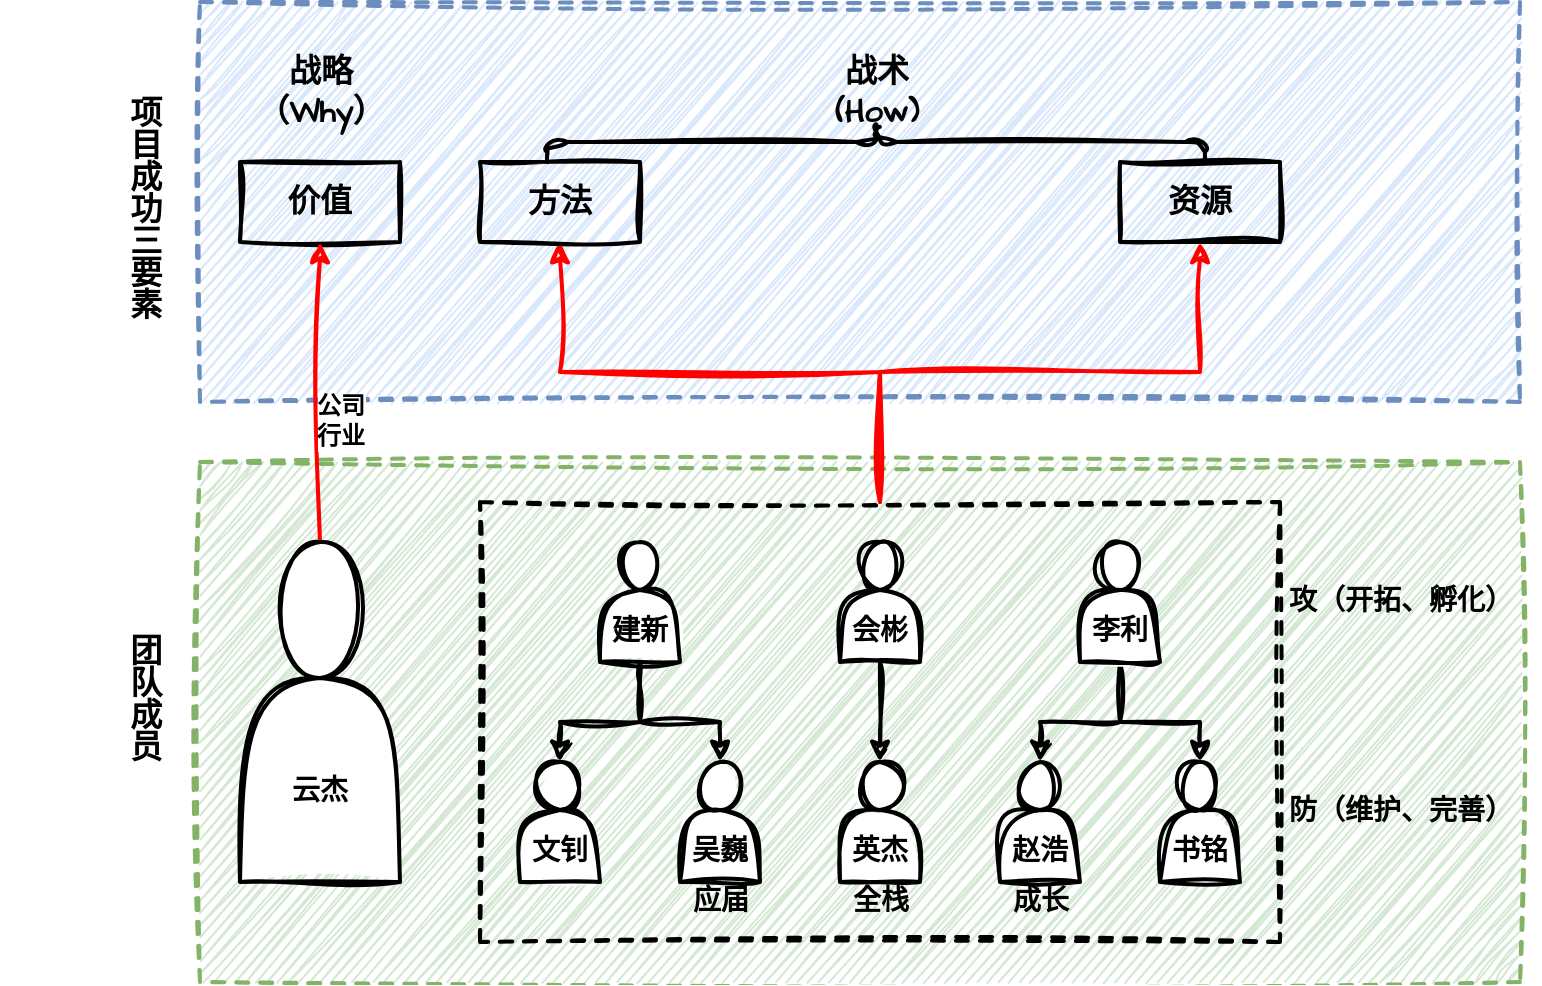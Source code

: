 <mxfile version="26.0.16">
  <diagram name="第 1 页" id="M9J6lt4R4nmGB0rUq02U">
    <mxGraphModel dx="2074" dy="1121" grid="1" gridSize="10" guides="1" tooltips="1" connect="1" arrows="1" fold="1" page="1" pageScale="1" pageWidth="827" pageHeight="1169" math="0" shadow="0">
      <root>
        <mxCell id="0" />
        <mxCell id="1" parent="0" />
        <mxCell id="r2kpWZ2bmqGQy7hEbJZy-4" value="" style="rounded=0;whiteSpace=wrap;html=1;sketch=1;hachureGap=4;jiggle=2;curveFitting=1;fontFamily=Architects Daughter;fontSource=https%3A%2F%2Ffonts.googleapis.com%2Fcss%3Ffamily%3DArchitects%2BDaughter;fillColor=#dae8fc;strokeWidth=2;dashed=1;strokeColor=#6c8ebf;" vertex="1" parent="1">
          <mxGeometry x="460" y="120" width="660" height="200" as="geometry" />
        </mxCell>
        <mxCell id="r2kpWZ2bmqGQy7hEbJZy-56" value="" style="rounded=0;whiteSpace=wrap;html=1;sketch=1;hachureGap=4;jiggle=2;curveFitting=1;fontFamily=Architects Daughter;fontSource=https%3A%2F%2Ffonts.googleapis.com%2Fcss%3Ffamily%3DArchitects%2BDaughter;fillColor=#d5e8d4;dashed=1;strokeWidth=2;strokeColor=#82b366;" vertex="1" parent="1">
          <mxGeometry x="460" y="350" width="660" height="260" as="geometry" />
        </mxCell>
        <mxCell id="r2kpWZ2bmqGQy7hEbJZy-60" style="edgeStyle=orthogonalEdgeStyle;rounded=0;sketch=1;hachureGap=4;jiggle=2;curveFitting=1;orthogonalLoop=1;jettySize=auto;html=1;exitX=0.5;exitY=0;exitDx=0;exitDy=0;entryX=0.5;entryY=1;entryDx=0;entryDy=0;fontFamily=Architects Daughter;fontSource=https%3A%2F%2Ffonts.googleapis.com%2Fcss%3Ffamily%3DArchitects%2BDaughter;strokeWidth=2;strokeColor=#FF0000;" edge="1" parent="1" source="r2kpWZ2bmqGQy7hEbJZy-50" target="r2kpWZ2bmqGQy7hEbJZy-2">
          <mxGeometry relative="1" as="geometry" />
        </mxCell>
        <mxCell id="r2kpWZ2bmqGQy7hEbJZy-61" style="edgeStyle=orthogonalEdgeStyle;rounded=0;sketch=1;hachureGap=4;jiggle=2;curveFitting=1;orthogonalLoop=1;jettySize=auto;html=1;exitX=0.5;exitY=0;exitDx=0;exitDy=0;entryX=0.5;entryY=1;entryDx=0;entryDy=0;fontFamily=Architects Daughter;fontSource=https%3A%2F%2Ffonts.googleapis.com%2Fcss%3Ffamily%3DArchitects%2BDaughter;strokeWidth=2;strokeColor=#FF0000;" edge="1" parent="1" source="r2kpWZ2bmqGQy7hEbJZy-50" target="r2kpWZ2bmqGQy7hEbJZy-3">
          <mxGeometry relative="1" as="geometry" />
        </mxCell>
        <mxCell id="r2kpWZ2bmqGQy7hEbJZy-50" value="" style="rounded=0;whiteSpace=wrap;html=1;sketch=1;hachureGap=4;jiggle=2;curveFitting=1;fontFamily=Architects Daughter;fontSource=https%3A%2F%2Ffonts.googleapis.com%2Fcss%3Ffamily%3DArchitects%2BDaughter;fillColor=none;dashed=1;strokeWidth=2;" vertex="1" parent="1">
          <mxGeometry x="600" y="370" width="400" height="220" as="geometry" />
        </mxCell>
        <mxCell id="r2kpWZ2bmqGQy7hEbJZy-1" value="&lt;b&gt;&lt;font style=&quot;font-size: 16px;&quot;&gt;价值&lt;/font&gt;&lt;/b&gt;" style="rounded=0;whiteSpace=wrap;html=1;sketch=1;hachureGap=4;jiggle=2;curveFitting=1;fontFamily=Architects Daughter;fontSource=https%3A%2F%2Ffonts.googleapis.com%2Fcss%3Ffamily%3DArchitects%2BDaughter;fillColor=none;strokeWidth=2;" vertex="1" parent="1">
          <mxGeometry x="480" y="200" width="80" height="40" as="geometry" />
        </mxCell>
        <mxCell id="r2kpWZ2bmqGQy7hEbJZy-2" value="&lt;span style=&quot;font-size: 16px;&quot;&gt;&lt;b&gt;方法&lt;/b&gt;&lt;/span&gt;" style="rounded=0;whiteSpace=wrap;html=1;sketch=1;hachureGap=4;jiggle=2;curveFitting=1;fontFamily=Architects Daughter;fontSource=https%3A%2F%2Ffonts.googleapis.com%2Fcss%3Ffamily%3DArchitects%2BDaughter;fillColor=none;strokeWidth=2;" vertex="1" parent="1">
          <mxGeometry x="600" y="200" width="80" height="40" as="geometry" />
        </mxCell>
        <mxCell id="r2kpWZ2bmqGQy7hEbJZy-3" value="&lt;span style=&quot;font-size: 16px;&quot;&gt;&lt;b&gt;资源&lt;/b&gt;&lt;/span&gt;" style="rounded=0;whiteSpace=wrap;html=1;sketch=1;hachureGap=4;jiggle=2;curveFitting=1;fontFamily=Architects Daughter;fontSource=https%3A%2F%2Ffonts.googleapis.com%2Fcss%3Ffamily%3DArchitects%2BDaughter;fillColor=none;strokeWidth=2;" vertex="1" parent="1">
          <mxGeometry x="920" y="200" width="80" height="40" as="geometry" />
        </mxCell>
        <mxCell id="r2kpWZ2bmqGQy7hEbJZy-5" value="" style="shape=curlyBracket;whiteSpace=wrap;html=1;rounded=1;labelPosition=left;verticalLabelPosition=middle;align=right;verticalAlign=middle;sketch=1;hachureGap=4;jiggle=2;curveFitting=1;fontFamily=Architects Daughter;fontSource=https%3A%2F%2Ffonts.googleapis.com%2Fcss%3Ffamily%3DArchitects%2BDaughter;strokeWidth=2;rotation=90;" vertex="1" parent="1">
          <mxGeometry x="788.13" y="25.63" width="20" height="328.75" as="geometry" />
        </mxCell>
        <mxCell id="r2kpWZ2bmqGQy7hEbJZy-6" value="&lt;b&gt;&lt;font style=&quot;font-size: 16px;&quot;&gt;战术&lt;/font&gt;&lt;/b&gt;&lt;div&gt;&lt;b&gt;&lt;font style=&quot;font-size: 16px;&quot;&gt;(How)&lt;/font&gt;&lt;/b&gt;&lt;/div&gt;" style="text;html=1;align=center;verticalAlign=middle;resizable=0;points=[];autosize=1;strokeColor=none;fillColor=none;fontFamily=Architects Daughter;fontSource=https%3A%2F%2Ffonts.googleapis.com%2Fcss%3Ffamily%3DArchitects%2BDaughter;" vertex="1" parent="1">
          <mxGeometry x="763.13" y="140" width="70" height="50" as="geometry" />
        </mxCell>
        <mxCell id="r2kpWZ2bmqGQy7hEbJZy-7" value="&lt;b&gt;&lt;font style=&quot;font-size: 16px;&quot;&gt;战略&lt;/font&gt;&lt;/b&gt;&lt;div&gt;&lt;b&gt;&lt;font style=&quot;font-size: 16px;&quot;&gt;（Why）&lt;/font&gt;&lt;/b&gt;&lt;/div&gt;" style="text;html=1;align=center;verticalAlign=middle;resizable=0;points=[];autosize=1;strokeColor=none;fillColor=none;fontFamily=Architects Daughter;fontSource=https%3A%2F%2Ffonts.googleapis.com%2Fcss%3Ffamily%3DArchitects%2BDaughter;" vertex="1" parent="1">
          <mxGeometry x="475" y="140" width="90" height="50" as="geometry" />
        </mxCell>
        <mxCell id="r2kpWZ2bmqGQy7hEbJZy-8" value="&lt;font style=&quot;font-size: 16px;&quot;&gt;&lt;b&gt;项目成功三要素&lt;/b&gt;&lt;/font&gt;" style="text;html=1;align=center;verticalAlign=middle;resizable=0;points=[];autosize=1;strokeColor=none;fillColor=none;fontFamily=Architects Daughter;fontSource=https%3A%2F%2Ffonts.googleapis.com%2Fcss%3Ffamily%3DArchitects%2BDaughter;textDirection=vertical-lr;" vertex="1" parent="1">
          <mxGeometry x="360" y="220" width="140" height="30" as="geometry" />
        </mxCell>
        <mxCell id="r2kpWZ2bmqGQy7hEbJZy-39" style="edgeStyle=orthogonalEdgeStyle;rounded=0;sketch=1;hachureGap=4;jiggle=2;curveFitting=1;orthogonalLoop=1;jettySize=auto;html=1;exitX=0.5;exitY=1;exitDx=0;exitDy=0;entryX=0.5;entryY=0;entryDx=0;entryDy=0;fontFamily=Architects Daughter;fontSource=https%3A%2F%2Ffonts.googleapis.com%2Fcss%3Ffamily%3DArchitects%2BDaughter;strokeWidth=2;" edge="1" parent="1" source="r2kpWZ2bmqGQy7hEbJZy-36" target="r2kpWZ2bmqGQy7hEbJZy-37">
          <mxGeometry relative="1" as="geometry">
            <Array as="points">
              <mxPoint x="680" y="480" />
              <mxPoint x="640" y="480" />
            </Array>
          </mxGeometry>
        </mxCell>
        <mxCell id="r2kpWZ2bmqGQy7hEbJZy-40" style="edgeStyle=orthogonalEdgeStyle;rounded=0;sketch=1;hachureGap=4;jiggle=2;curveFitting=1;orthogonalLoop=1;jettySize=auto;html=1;exitX=0.5;exitY=1;exitDx=0;exitDy=0;entryX=0.5;entryY=0;entryDx=0;entryDy=0;fontFamily=Architects Daughter;fontSource=https%3A%2F%2Ffonts.googleapis.com%2Fcss%3Ffamily%3DArchitects%2BDaughter;strokeWidth=2;" edge="1" parent="1" source="r2kpWZ2bmqGQy7hEbJZy-36" target="r2kpWZ2bmqGQy7hEbJZy-38">
          <mxGeometry relative="1" as="geometry">
            <Array as="points">
              <mxPoint x="680" y="480" />
              <mxPoint x="720" y="480" />
            </Array>
          </mxGeometry>
        </mxCell>
        <mxCell id="r2kpWZ2bmqGQy7hEbJZy-36" value="&lt;div&gt;&lt;br&gt;&lt;/div&gt;&lt;div&gt;&lt;br&gt;&lt;/div&gt;&lt;b&gt;&lt;font style=&quot;font-size: 14px;&quot;&gt;建新&lt;/font&gt;&lt;/b&gt;" style="shape=actor;whiteSpace=wrap;html=1;sketch=1;hachureGap=4;jiggle=2;curveFitting=1;fontFamily=Architects Daughter;fontSource=https%3A%2F%2Ffonts.googleapis.com%2Fcss%3Ffamily%3DArchitects%2BDaughter;strokeWidth=2;" vertex="1" parent="1">
          <mxGeometry x="660" y="390" width="40" height="60" as="geometry" />
        </mxCell>
        <mxCell id="r2kpWZ2bmqGQy7hEbJZy-37" value="&lt;div&gt;&lt;br&gt;&lt;/div&gt;&lt;div&gt;&lt;br&gt;&lt;/div&gt;&lt;b&gt;&lt;font style=&quot;font-size: 14px;&quot;&gt;文钊&lt;/font&gt;&lt;/b&gt;" style="shape=actor;whiteSpace=wrap;html=1;sketch=1;hachureGap=4;jiggle=2;curveFitting=1;fontFamily=Architects Daughter;fontSource=https%3A%2F%2Ffonts.googleapis.com%2Fcss%3Ffamily%3DArchitects%2BDaughter;strokeWidth=2;" vertex="1" parent="1">
          <mxGeometry x="620" y="500" width="40" height="60" as="geometry" />
        </mxCell>
        <mxCell id="r2kpWZ2bmqGQy7hEbJZy-38" value="&lt;div&gt;&lt;br&gt;&lt;/div&gt;&lt;div&gt;&lt;br&gt;&lt;/div&gt;&lt;b&gt;&lt;font style=&quot;font-size: 14px;&quot;&gt;吴巍&lt;/font&gt;&lt;/b&gt;" style="shape=actor;whiteSpace=wrap;html=1;sketch=1;hachureGap=4;jiggle=2;curveFitting=1;fontFamily=Architects Daughter;fontSource=https%3A%2F%2Ffonts.googleapis.com%2Fcss%3Ffamily%3DArchitects%2BDaughter;strokeWidth=2;" vertex="1" parent="1">
          <mxGeometry x="700" y="500" width="40" height="60" as="geometry" />
        </mxCell>
        <mxCell id="r2kpWZ2bmqGQy7hEbJZy-43" style="edgeStyle=orthogonalEdgeStyle;rounded=0;sketch=1;hachureGap=4;jiggle=2;curveFitting=1;orthogonalLoop=1;jettySize=auto;html=1;exitX=0.5;exitY=1;exitDx=0;exitDy=0;entryX=0.5;entryY=0;entryDx=0;entryDy=0;fontFamily=Architects Daughter;fontSource=https%3A%2F%2Ffonts.googleapis.com%2Fcss%3Ffamily%3DArchitects%2BDaughter;strokeWidth=2;" edge="1" parent="1" source="r2kpWZ2bmqGQy7hEbJZy-41" target="r2kpWZ2bmqGQy7hEbJZy-42">
          <mxGeometry relative="1" as="geometry" />
        </mxCell>
        <mxCell id="r2kpWZ2bmqGQy7hEbJZy-41" value="&lt;div&gt;&lt;br&gt;&lt;/div&gt;&lt;div&gt;&lt;br&gt;&lt;/div&gt;&lt;b&gt;&lt;font style=&quot;font-size: 14px;&quot;&gt;会彬&lt;/font&gt;&lt;/b&gt;" style="shape=actor;whiteSpace=wrap;html=1;sketch=1;hachureGap=4;jiggle=2;curveFitting=1;fontFamily=Architects Daughter;fontSource=https%3A%2F%2Ffonts.googleapis.com%2Fcss%3Ffamily%3DArchitects%2BDaughter;strokeWidth=2;" vertex="1" parent="1">
          <mxGeometry x="780" y="390" width="40" height="60" as="geometry" />
        </mxCell>
        <mxCell id="r2kpWZ2bmqGQy7hEbJZy-42" value="&lt;div&gt;&lt;br&gt;&lt;/div&gt;&lt;div&gt;&lt;br&gt;&lt;/div&gt;&lt;b&gt;&lt;font style=&quot;font-size: 14px;&quot;&gt;英杰&lt;/font&gt;&lt;/b&gt;" style="shape=actor;whiteSpace=wrap;html=1;sketch=1;hachureGap=4;jiggle=2;curveFitting=1;fontFamily=Architects Daughter;fontSource=https%3A%2F%2Ffonts.googleapis.com%2Fcss%3Ffamily%3DArchitects%2BDaughter;strokeWidth=2;" vertex="1" parent="1">
          <mxGeometry x="780" y="500" width="40" height="60" as="geometry" />
        </mxCell>
        <mxCell id="r2kpWZ2bmqGQy7hEbJZy-44" style="edgeStyle=orthogonalEdgeStyle;rounded=0;sketch=1;hachureGap=4;jiggle=2;curveFitting=1;orthogonalLoop=1;jettySize=auto;html=1;exitX=0.5;exitY=1;exitDx=0;exitDy=0;entryX=0.5;entryY=0;entryDx=0;entryDy=0;fontFamily=Architects Daughter;fontSource=https%3A%2F%2Ffonts.googleapis.com%2Fcss%3Ffamily%3DArchitects%2BDaughter;strokeWidth=2;" edge="1" parent="1" source="r2kpWZ2bmqGQy7hEbJZy-46" target="r2kpWZ2bmqGQy7hEbJZy-47">
          <mxGeometry relative="1" as="geometry">
            <Array as="points">
              <mxPoint x="920" y="480" />
              <mxPoint x="880" y="480" />
            </Array>
          </mxGeometry>
        </mxCell>
        <mxCell id="r2kpWZ2bmqGQy7hEbJZy-45" style="edgeStyle=orthogonalEdgeStyle;rounded=0;sketch=1;hachureGap=4;jiggle=2;curveFitting=1;orthogonalLoop=1;jettySize=auto;html=1;exitX=0.5;exitY=1;exitDx=0;exitDy=0;entryX=0.5;entryY=0;entryDx=0;entryDy=0;fontFamily=Architects Daughter;fontSource=https%3A%2F%2Ffonts.googleapis.com%2Fcss%3Ffamily%3DArchitects%2BDaughter;strokeWidth=2;" edge="1" parent="1" source="r2kpWZ2bmqGQy7hEbJZy-46" target="r2kpWZ2bmqGQy7hEbJZy-48">
          <mxGeometry relative="1" as="geometry">
            <Array as="points">
              <mxPoint x="920" y="480" />
              <mxPoint x="960" y="480" />
            </Array>
          </mxGeometry>
        </mxCell>
        <mxCell id="r2kpWZ2bmqGQy7hEbJZy-46" value="&lt;div&gt;&lt;br&gt;&lt;/div&gt;&lt;div&gt;&lt;br&gt;&lt;/div&gt;&lt;span style=&quot;font-size: 14px;&quot;&gt;&lt;b&gt;李利&lt;/b&gt;&lt;/span&gt;" style="shape=actor;whiteSpace=wrap;html=1;sketch=1;hachureGap=4;jiggle=2;curveFitting=1;fontFamily=Architects Daughter;fontSource=https%3A%2F%2Ffonts.googleapis.com%2Fcss%3Ffamily%3DArchitects%2BDaughter;strokeWidth=2;" vertex="1" parent="1">
          <mxGeometry x="900" y="390" width="40" height="60" as="geometry" />
        </mxCell>
        <mxCell id="r2kpWZ2bmqGQy7hEbJZy-47" value="&lt;div&gt;&lt;br&gt;&lt;/div&gt;&lt;div&gt;&lt;br&gt;&lt;/div&gt;&lt;b&gt;&lt;font style=&quot;font-size: 14px;&quot;&gt;赵浩&lt;/font&gt;&lt;/b&gt;" style="shape=actor;whiteSpace=wrap;html=1;sketch=1;hachureGap=4;jiggle=2;curveFitting=1;fontFamily=Architects Daughter;fontSource=https%3A%2F%2Ffonts.googleapis.com%2Fcss%3Ffamily%3DArchitects%2BDaughter;strokeWidth=2;" vertex="1" parent="1">
          <mxGeometry x="860" y="500" width="40" height="60" as="geometry" />
        </mxCell>
        <mxCell id="r2kpWZ2bmqGQy7hEbJZy-48" value="&lt;div&gt;&lt;br&gt;&lt;/div&gt;&lt;div&gt;&lt;br&gt;&lt;/div&gt;&lt;span style=&quot;font-size: 14px;&quot;&gt;&lt;b&gt;书铭&lt;/b&gt;&lt;/span&gt;" style="shape=actor;whiteSpace=wrap;html=1;sketch=1;hachureGap=4;jiggle=2;curveFitting=1;fontFamily=Architects Daughter;fontSource=https%3A%2F%2Ffonts.googleapis.com%2Fcss%3Ffamily%3DArchitects%2BDaughter;strokeWidth=2;" vertex="1" parent="1">
          <mxGeometry x="940" y="500" width="40" height="60" as="geometry" />
        </mxCell>
        <mxCell id="r2kpWZ2bmqGQy7hEbJZy-62" style="edgeStyle=orthogonalEdgeStyle;rounded=0;sketch=1;hachureGap=4;jiggle=2;curveFitting=1;orthogonalLoop=1;jettySize=auto;html=1;exitX=0.5;exitY=0;exitDx=0;exitDy=0;entryX=0.5;entryY=1;entryDx=0;entryDy=0;fontFamily=Architects Daughter;fontSource=https%3A%2F%2Ffonts.googleapis.com%2Fcss%3Ffamily%3DArchitects%2BDaughter;strokeWidth=2;strokeColor=#FF0000;" edge="1" parent="1" source="r2kpWZ2bmqGQy7hEbJZy-49" target="r2kpWZ2bmqGQy7hEbJZy-1">
          <mxGeometry relative="1" as="geometry" />
        </mxCell>
        <mxCell id="r2kpWZ2bmqGQy7hEbJZy-64" value="&lt;b&gt;&lt;font style=&quot;font-size: 12px;&quot;&gt;公司&lt;/font&gt;&lt;/b&gt;&lt;div&gt;&lt;b&gt;&lt;font style=&quot;font-size: 12px;&quot;&gt;行业&lt;/font&gt;&lt;/b&gt;&lt;/div&gt;" style="edgeLabel;html=1;align=center;verticalAlign=middle;resizable=0;points=[];sketch=1;hachureGap=4;jiggle=2;curveFitting=1;fontFamily=Architects Daughter;fontSource=https%3A%2F%2Ffonts.googleapis.com%2Fcss%3Ffamily%3DArchitects%2BDaughter;" vertex="1" connectable="0" parent="r2kpWZ2bmqGQy7hEbJZy-62">
          <mxGeometry x="-0.32" y="3" relative="1" as="geometry">
            <mxPoint x="13" y="-9" as="offset" />
          </mxGeometry>
        </mxCell>
        <mxCell id="r2kpWZ2bmqGQy7hEbJZy-49" value="&lt;div&gt;&lt;br&gt;&lt;/div&gt;&lt;div&gt;&lt;br&gt;&lt;/div&gt;&lt;b&gt;&lt;font style=&quot;font-size: 14px;&quot;&gt;&lt;div&gt;&lt;b&gt;&lt;font style=&quot;font-size: 14px;&quot;&gt;&lt;br&gt;&lt;/font&gt;&lt;/b&gt;&lt;/div&gt;&lt;div&gt;&lt;b&gt;&lt;font style=&quot;font-size: 14px;&quot;&gt;&lt;br&gt;&lt;/font&gt;&lt;/b&gt;&lt;/div&gt;&lt;div&gt;&lt;b&gt;&lt;font style=&quot;font-size: 14px;&quot;&gt;&lt;br&gt;&lt;/font&gt;&lt;/b&gt;&lt;/div&gt;云杰&lt;/font&gt;&lt;/b&gt;" style="shape=actor;whiteSpace=wrap;html=1;sketch=1;hachureGap=4;jiggle=2;curveFitting=1;fontFamily=Architects Daughter;fontSource=https%3A%2F%2Ffonts.googleapis.com%2Fcss%3Ffamily%3DArchitects%2BDaughter;strokeWidth=2;" vertex="1" parent="1">
          <mxGeometry x="480" y="390" width="80" height="170" as="geometry" />
        </mxCell>
        <mxCell id="r2kpWZ2bmqGQy7hEbJZy-51" value="&lt;b&gt;&lt;font style=&quot;font-size: 14px;&quot;&gt;全栈&lt;/font&gt;&lt;/b&gt;" style="text;html=1;align=center;verticalAlign=middle;resizable=0;points=[];autosize=1;strokeColor=none;fillColor=none;fontFamily=Architects Daughter;fontSource=https%3A%2F%2Ffonts.googleapis.com%2Fcss%3Ffamily%3DArchitects%2BDaughter;" vertex="1" parent="1">
          <mxGeometry x="775" y="555" width="50" height="30" as="geometry" />
        </mxCell>
        <mxCell id="r2kpWZ2bmqGQy7hEbJZy-52" value="&lt;b&gt;&lt;font style=&quot;font-size: 14px;&quot;&gt;成长&lt;/font&gt;&lt;/b&gt;" style="text;html=1;align=center;verticalAlign=middle;resizable=0;points=[];autosize=1;strokeColor=none;fillColor=none;fontFamily=Architects Daughter;fontSource=https%3A%2F%2Ffonts.googleapis.com%2Fcss%3Ffamily%3DArchitects%2BDaughter;" vertex="1" parent="1">
          <mxGeometry x="855" y="555" width="50" height="30" as="geometry" />
        </mxCell>
        <mxCell id="r2kpWZ2bmqGQy7hEbJZy-54" value="&lt;b&gt;&lt;font style=&quot;font-size: 14px;&quot;&gt;攻（开拓、孵化）&lt;/font&gt;&lt;/b&gt;" style="text;html=1;align=center;verticalAlign=middle;resizable=0;points=[];autosize=1;strokeColor=none;fillColor=none;fontFamily=Architects Daughter;fontSource=https%3A%2F%2Ffonts.googleapis.com%2Fcss%3Ffamily%3DArchitects%2BDaughter;" vertex="1" parent="1">
          <mxGeometry x="990" y="405" width="140" height="30" as="geometry" />
        </mxCell>
        <mxCell id="r2kpWZ2bmqGQy7hEbJZy-55" value="&lt;b&gt;&lt;font style=&quot;font-size: 14px;&quot;&gt;防（维护、完善）&lt;/font&gt;&lt;/b&gt;" style="text;html=1;align=center;verticalAlign=middle;resizable=0;points=[];autosize=1;strokeColor=none;fillColor=none;fontFamily=Architects Daughter;fontSource=https%3A%2F%2Ffonts.googleapis.com%2Fcss%3Ffamily%3DArchitects%2BDaughter;" vertex="1" parent="1">
          <mxGeometry x="990" y="510" width="140" height="30" as="geometry" />
        </mxCell>
        <mxCell id="r2kpWZ2bmqGQy7hEbJZy-57" value="&lt;font style=&quot;font-size: 16px;&quot;&gt;&lt;b&gt;团队成员&lt;/b&gt;&lt;/font&gt;" style="text;html=1;align=center;verticalAlign=middle;resizable=0;points=[];autosize=1;strokeColor=none;fillColor=none;fontFamily=Architects Daughter;fontSource=https%3A%2F%2Ffonts.googleapis.com%2Fcss%3Ffamily%3DArchitects%2BDaughter;textDirection=vertical-lr;" vertex="1" parent="1">
          <mxGeometry x="385" y="465" width="90" height="30" as="geometry" />
        </mxCell>
        <mxCell id="r2kpWZ2bmqGQy7hEbJZy-63" value="&lt;b&gt;&lt;font style=&quot;font-size: 14px;&quot;&gt;应届&lt;/font&gt;&lt;/b&gt;" style="text;html=1;align=center;verticalAlign=middle;resizable=0;points=[];autosize=1;strokeColor=none;fillColor=none;fontFamily=Architects Daughter;fontSource=https%3A%2F%2Ffonts.googleapis.com%2Fcss%3Ffamily%3DArchitects%2BDaughter;" vertex="1" parent="1">
          <mxGeometry x="695" y="555" width="50" height="30" as="geometry" />
        </mxCell>
      </root>
    </mxGraphModel>
  </diagram>
</mxfile>
